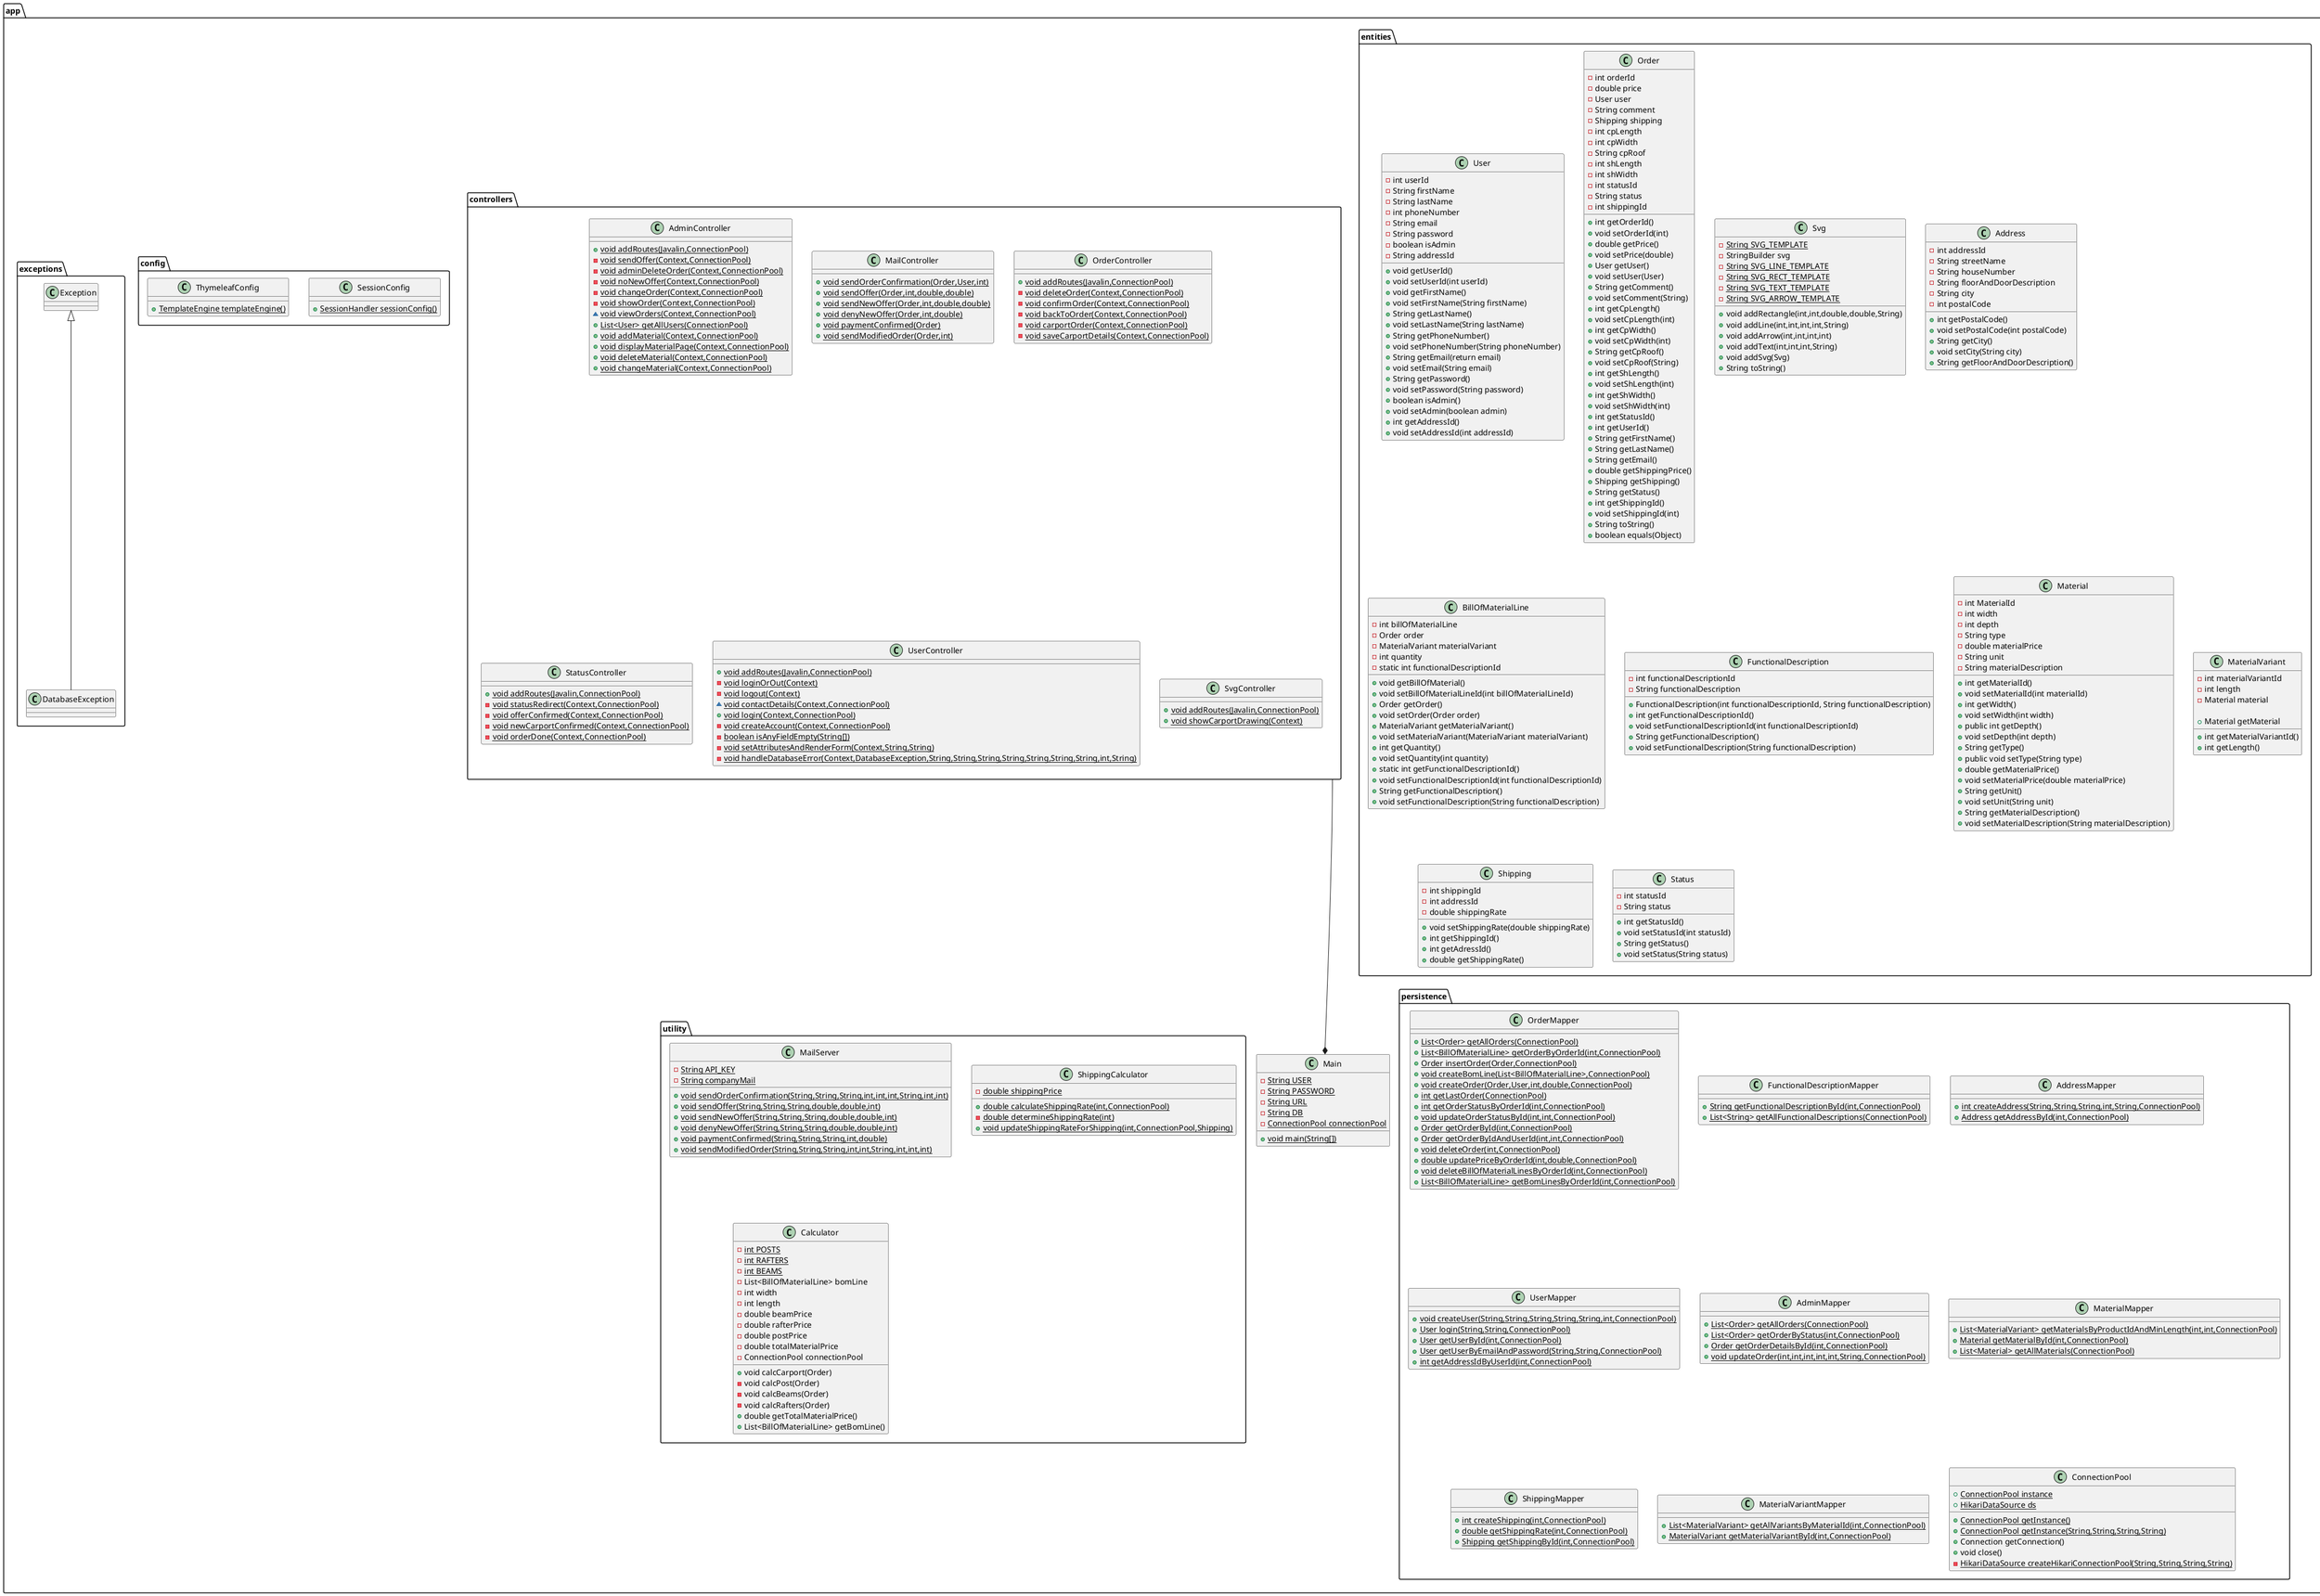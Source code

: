 @startuml
class app.Main {
- {static} String USER
- {static} String PASSWORD
- {static} String URL
- {static} String DB
- {static} ConnectionPool connectionPool
+ {static} void main(String[])
}

class app.entities.User{
    - int userId
    - String firstName
    - String lastName
    - int phoneNumber
    - String email
    - String password
    - boolean isAdmin
    - String addressId

    + void getUserId()
    + void setUserId(int userId)
    + void getFirstName()
    + void setFirstName(String firstName)
    + String getLastName()
    + void setLastName(String lastName)
    + String getPhoneNumber()
    + void setPhoneNumber(String phoneNumber)
    + String getEmail(return email)
    + void setEmail(String email)
    + String getPassword()
    + void setPassword(String password)
    + boolean isAdmin()
    +  void setAdmin(boolean admin)
    + int getAddressId()
    + void setAddressId(int addressId)

}


class app.entities.Order {
- int orderId
- double price
- User user
- String comment
- Shipping shipping
- int cpLength
- int cpWidth
- String cpRoof
- int shLength
- int shWidth
- int statusId
- String status
- int shippingId

+ int getOrderId()
+ void setOrderId(int)
+ double getPrice()
+ void setPrice(double)
+ User getUser()
+ void setUser(User)
+ String getComment()
+ void setComment(String)
+ int getCpLength()
+ void setCpLength(int)
+ int getCpWidth()
+ void setCpWidth(int)
+ String getCpRoof()
+ void setCpRoof(String)
+ int getShLength()
+ void setShLength(int)
+ int getShWidth()
+ void setShWidth(int)
+ int getStatusId()
+ int getUserId()
+ String getFirstName()
+ String getLastName()
+ String getEmail()
+ double getShippingPrice()
+ Shipping getShipping()
+ String getStatus()
+ int getShippingId()
+ void setShippingId(int)
+ String toString()
+ boolean equals(Object)
}
class app.entities.Svg {
- {static} String SVG_TEMPLATE
- StringBuilder svg
- {static} String SVG_LINE_TEMPLATE
- {static} String SVG_RECT_TEMPLATE
- {static} String SVG_TEXT_TEMPLATE
- {static} String SVG_ARROW_TEMPLATE
+ void addRectangle(int,int,double,double,String)
+ void addLine(int,int,int,int,String)
+ void addArrow(int,int,int,int)
+ void addText(int,int,int,String)
+ void addSvg(Svg)
+ String toString()
}

class app.entities.Address{
- int addressId
- String streetName
- String houseNumber
- String floorAndDoorDescription
- String city
- int postalCode

+ int getPostalCode()
+ void setPostalCode(int postalCode)
+ String getCity()
+ void setCity(String city)
+ String getFloorAndDoorDescription()

}

class app.entities.BillOfMaterialLine{
- int billOfMaterialLine
- Order order
- MaterialVariant materialVariant
- int quantity
- static int functionalDescriptionId

+ void getBillOfMaterial()
+ void setBillOfMaterialLineId(int billOfMaterialLineId)
+ Order getOrder()
+ void setOrder(Order order)
+ MaterialVariant getMaterialVariant()
+ void setMaterialVariant(MaterialVariant materialVariant)
+ int getQuantity()
+ void setQuantity(int quantity)
+ static int getFunctionalDescriptionId()
+ void setFunctionalDescriptionId(int functionalDescriptionId)
+ String getFunctionalDescription()
+ void setFunctionalDescription(String functionalDescription)
}

class app.entities.FunctionalDescription{
- int functionalDescriptionId
- String functionalDescription

+ FunctionalDescription(int functionalDescriptionId, String functionalDescription)
+ int getFunctionalDescriptionId()
+ void setFunctionalDescriptionId(int functionalDescriptionId)
+ String getFunctionalDescription()
+ void setFunctionalDescription(String functionalDescription)

}

class app.entities.Material{
- int MaterialId
- int width
- int depth
- String type
- double materialPrice
- String unit
- String materialDescription

+ int getMaterialId()
+ void setMaterialId(int materialId)
+ int getWidth()
+ void setWidth(int width)
+ public int getDepth()
+ void setDepth(int depth)
+ String getType()
+ public void setType(String type)
+ double getMaterialPrice()
+ void setMaterialPrice(double materialPrice)
+  String getUnit()
+ void setUnit(String unit)
+ String getMaterialDescription()
+ void setMaterialDescription(String materialDescription)
}

class app.entities.MaterialVariant{
- int materialVariantId
- int length
- Material material

+ int getMaterialVariantId()
+ int getLength()
+ Material getMaterial
}


class app.entities.Shipping{
- int shippingId
- int addressId
- double shippingRate

+ void setShippingRate(double shippingRate)
+ int getShippingId()
+ int getAdressId()
+  double getShippingRate()

}

class app.entities.Status{
- int statusId
- String status

+ int getStatusId()
+ void setStatusId(int statusId)
+ String getStatus()
+ void setStatus(String status)

}

class app.controllers.AdminController {
+ {static} void addRoutes(Javalin,ConnectionPool)
- {static} void sendOffer(Context,ConnectionPool)
- {static} void adminDeleteOrder(Context,ConnectionPool)
- {static} void noNewOffer(Context,ConnectionPool)
- {static} void changeOrder(Context,ConnectionPool)
- {static} void showOrder(Context,ConnectionPool)
~ {static} void viewOrders(Context,ConnectionPool)
+ {static} List<User> getAllUsers(ConnectionPool)
+ {static} void addMaterial(Context,ConnectionPool)
+ {static} void displayMaterialPage(Context,ConnectionPool)
+ {static} void deleteMaterial(Context,ConnectionPool)
+ {static} void changeMaterial(Context,ConnectionPool)
}

class app.controllers.MailController {
+ {static} void sendOrderConfirmation(Order,User,int)
+ {static} void sendOffer(Order,int,double,double)
+ {static} void sendNewOffer(Order,int,double,double)
+ {static} void denyNewOffer(Order,int,double)
+ {static} void paymentConfirmed(Order)
+ {static} void sendModifiedOrder(Order,int)
}

class app.controllers.OrderController {
+ {static} void addRoutes(Javalin,ConnectionPool)
- {static} void deleteOrder(Context,ConnectionPool)
- {static} void confirmOrder(Context,ConnectionPool)
- {static} void backToOrder(Context,ConnectionPool)
- {static} void carportOrder(Context,ConnectionPool)
- {static} void saveCarportDetails(Context,ConnectionPool)
}

class app.controllers.StatusController {
+ {static} void addRoutes(Javalin,ConnectionPool)
- {static} void statusRedirect(Context,ConnectionPool)
- {static} void offerConfirmed(Context,ConnectionPool)
- {static} void newCarportConfirmed(Context,ConnectionPool)
- {static} void orderDone(Context,ConnectionPool)
}

class app.controllers.UserController {
+ {static} void addRoutes(Javalin,ConnectionPool)
- {static} void loginOrOut(Context)
- {static} void logout(Context)
~ {static} void contactDetails(Context,ConnectionPool)
+ {static} void login(Context,ConnectionPool)
- {static} void createAccount(Context,ConnectionPool)
- {static} boolean isAnyFieldEmpty(String[])
- {static} void setAttributesAndRenderForm(Context,String,String)
- {static} void handleDatabaseError(Context,DatabaseException,String,String,String,String,String,String,String,int,String)
}

class app.controllers.SvgController {
+ {static} void addRoutes(Javalin,ConnectionPool)
+ {static} void showCarportDrawing(Context)
}

class app.config.SessionConfig {
+ {static} SessionHandler sessionConfig()
}

class app.config.ThymeleafConfig {
+ {static} TemplateEngine templateEngine()
}
class app.exceptions.DatabaseException {
}


app.exceptions.Exception <|-- app.exceptions.DatabaseException

class app.persistence.OrderMapper {
+ {static} List<Order> getAllOrders(ConnectionPool)
+ {static} List<BillOfMaterialLine> getOrderByOrderId(int,ConnectionPool)
+ {static} Order insertOrder(Order,ConnectionPool)
+ {static} void createBomLine(List<BillOfMaterialLine>,ConnectionPool)
+ {static} void createOrder(Order,User,int,double,ConnectionPool)
+ {static} int getLastOrder(ConnectionPool)
+ {static} int getOrderStatusByOrderId(int,ConnectionPool)
+ {static} void updateOrderStatusById(int,int,ConnectionPool)
+ {static} Order getOrderById(int,ConnectionPool)
+ {static} Order getOrderByIdAndUserId(int,int,ConnectionPool)
+ {static} void deleteOrder(int,ConnectionPool)
+ {static} double updatePriceByOrderId(int,double,ConnectionPool)
+ {static} void deleteBillOfMaterialLinesByOrderId(int,ConnectionPool)
+ {static} List<BillOfMaterialLine> getBomLinesByOrderId(int,ConnectionPool)
}

class app.persistence.FunctionalDescriptionMapper {
+ {static} String getFunctionalDescriptionById(int,ConnectionPool)
+ {static} List<String> getAllFunctionalDescriptions(ConnectionPool)
}

class app.persistence.AddressMapper {
+ {static} int createAddress(String,String,String,int,String,ConnectionPool)
+ {static} Address getAddressById(int,ConnectionPool)
}

class app.persistence.UserMapper {
+ {static} void createUser(String,String,String,String,String,int,ConnectionPool)
+ {static} User login(String,String,ConnectionPool)
+ {static} User getUserById(int,ConnectionPool)
+ {static} User getUserByEmailAndPassword(String,String,ConnectionPool)
+ {static} int getAddressIdByUserId(int,ConnectionPool)
}

class app.persistence.AdminMapper {
+ {static} List<Order> getAllOrders(ConnectionPool)
+ {static} List<Order> getOrderByStatus(int,ConnectionPool)
+ {static} Order getOrderDetailsById(int,ConnectionPool)
+ {static} void updateOrder(int,int,int,int,int,String,ConnectionPool)
}

class app.persistence.MaterialMapper {
+ {static} List<MaterialVariant> getMaterialsByProductIdAndMinLength(int,int,ConnectionPool)
+ {static} Material getMaterialById(int,ConnectionPool)
+ {static} List<Material> getAllMaterials(ConnectionPool)
}

class app.persistence.ShippingMapper {
+ {static} int createShipping(int,ConnectionPool)
+ {static} double getShippingRate(int,ConnectionPool)
+ {static} Shipping getShippingById(int,ConnectionPool)
}

class app.persistence.MaterialVariantMapper {
+ {static} List<MaterialVariant> getAllVariantsByMaterialId(int,ConnectionPool)
+ {static} MaterialVariant getMaterialVariantById(int,ConnectionPool)
}

class app.persistence.ConnectionPool {
+ {static} ConnectionPool instance
+ {static} HikariDataSource ds
+ {static} ConnectionPool getInstance()
+ {static} ConnectionPool getInstance(String,String,String,String)
+ Connection getConnection()
+ void close()
- {static} HikariDataSource createHikariConnectionPool(String,String,String,String)
}


class app.utility.MailServer {
- {static} String API_KEY
- {static} String companyMail
+ {static} void sendOrderConfirmation(String,String,String,int,int,int,String,int,int)
+ {static} void sendOffer(String,String,String,double,double,int)
+ {static} void sendNewOffer(String,String,String,double,double,int)
+ {static} void denyNewOffer(String,String,String,double,double,int)
+ {static} void paymentConfirmed(String,String,String,int,double)
+ {static} void sendModifiedOrder(String,String,String,int,int,String,int,int,int)
}


class app.utility.ShippingCalculator {
- {static} double shippingPrice
+ {static} double calculateShippingRate(int,ConnectionPool)
- {static} double determineShippingRate(int)
+ {static} void updateShippingRateForShipping(int,ConnectionPool,Shipping)
}


class app.utility.Calculator {
- {static} int POSTS
- {static} int RAFTERS
- {static} int BEAMS
- List<BillOfMaterialLine> bomLine
- int width
- int length
- double beamPrice
- double rafterPrice
- double postPrice
- double totalMaterialPrice
- ConnectionPool connectionPool
+ void calcCarport(Order)
- void calcPost(Order)
- void calcBeams(Order)
- void calcRafters(Order)
+ double getTotalMaterialPrice()
+ List<BillOfMaterialLine> getBomLine()
}

controllers ----* Main


@enduml